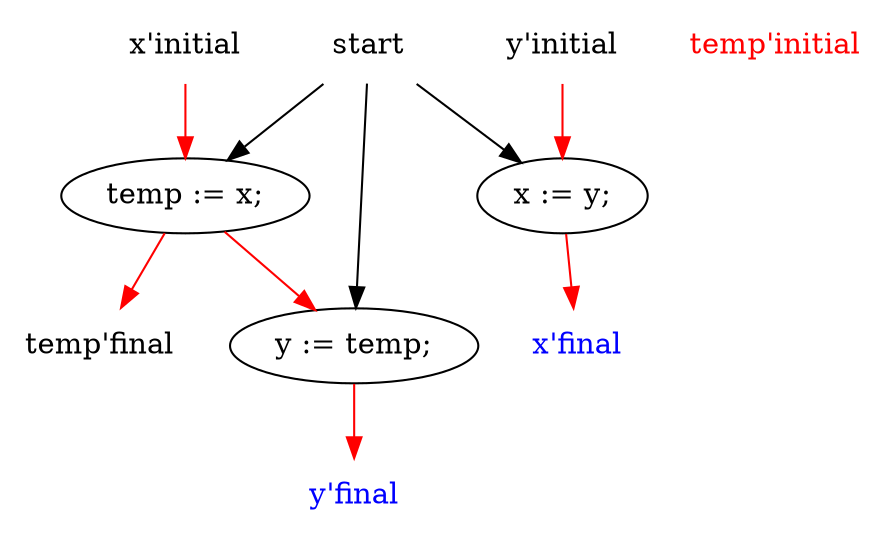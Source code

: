 // swap_pdg
digraph G {
   graph [splines=True];
    1 [label="start",shape="plaintext"];
    3 [label="x'initial",shape="plaintext"];
    4 [label="x'final",shape="plaintext",fontcolor="blue"];
    5 [label="y'initial",shape="plaintext"];
    6 [label="y'final",shape="plaintext",fontcolor="blue"];
    8 [label="temp'initial",shape="plaintext",fontcolor="red"];
    9 [label="temp'final",shape="plaintext"];
    11 [label="temp := x;"];
    12 [label="x := y;"];
    13 [label="y := temp;"];

    1 ->  11 [arrowType="normal"];
    1 ->  12 [arrowType="normal"];
    1 ->  13 [arrowType="normal"];
    3 ->  11 [arrowType="normal",color="red"];
    5 ->  12 [arrowType="normal",color="red"];
    11 ->  9 [arrowType="normal",color="red"];
    11 ->  13 [arrowType="normal",color="red"];
    12 ->  4 [arrowType="normal",color="red"];
    13 ->  6 [arrowType="normal",color="red"];
}
